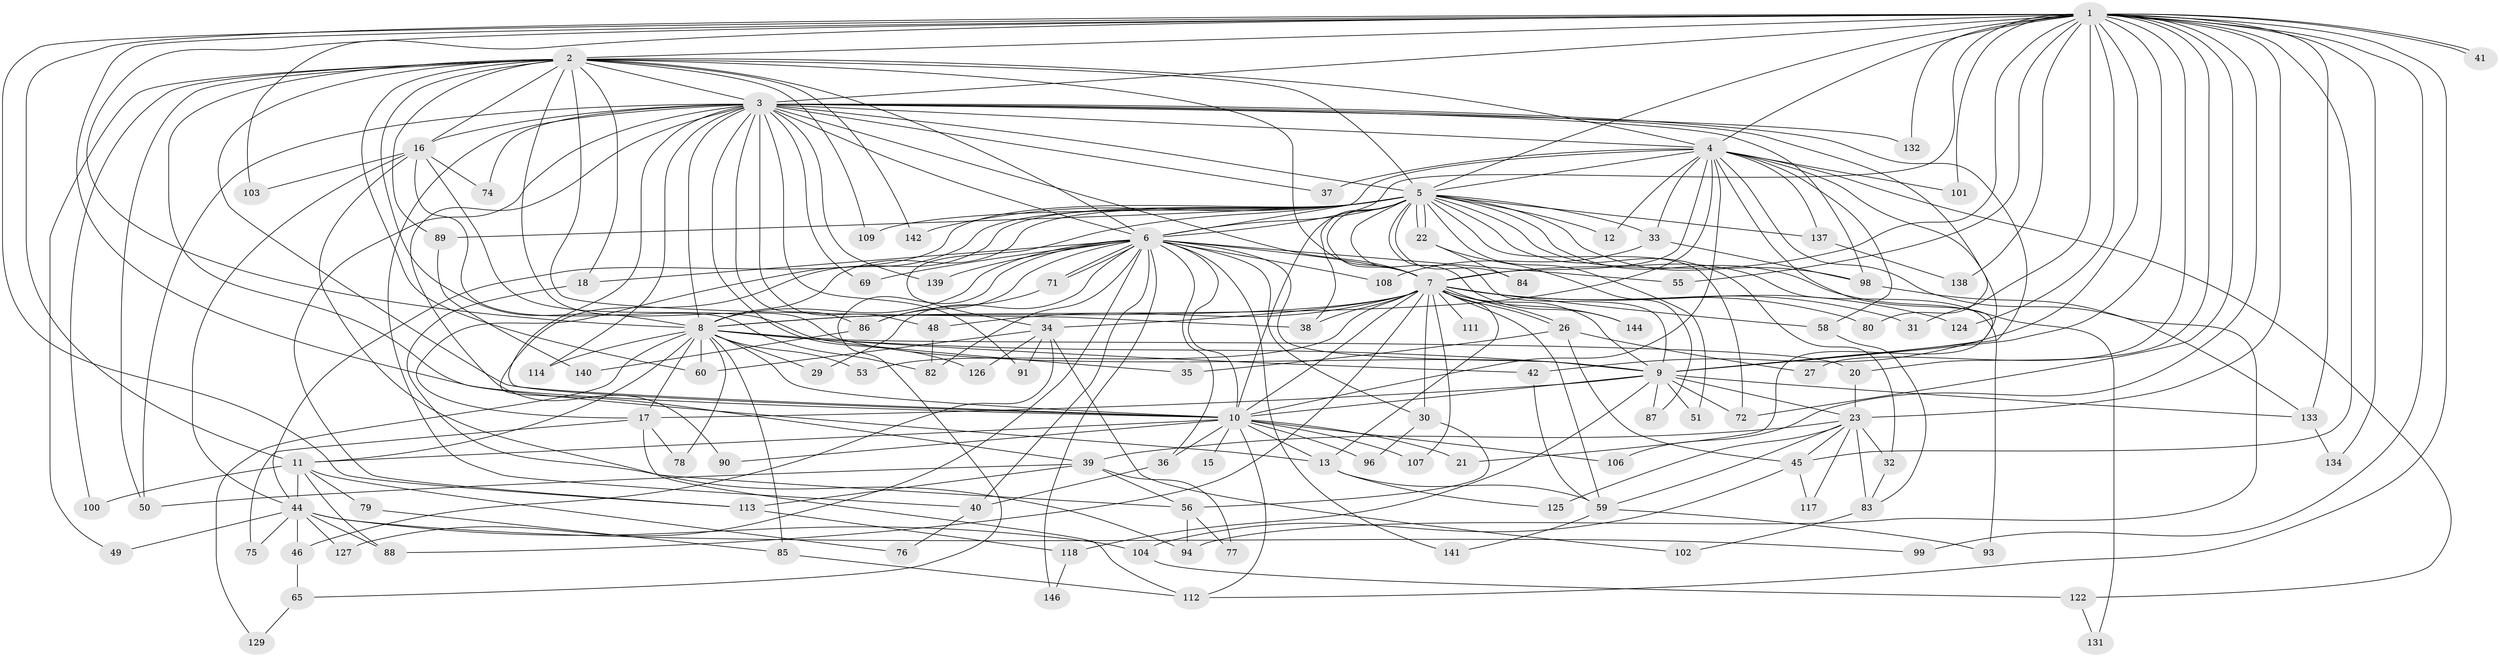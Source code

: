 // original degree distribution, {31: 0.0136986301369863, 21: 0.0136986301369863, 23: 0.0136986301369863, 29: 0.00684931506849315, 22: 0.00684931506849315, 17: 0.00684931506849315, 19: 0.00684931506849315, 7: 0.02054794520547945, 2: 0.547945205479452, 5: 0.0273972602739726, 4: 0.0958904109589041, 9: 0.02054794520547945, 6: 0.0273972602739726, 3: 0.18493150684931506, 8: 0.00684931506849315}
// Generated by graph-tools (version 1.1) at 2025/41/03/06/25 10:41:36]
// undirected, 109 vertices, 264 edges
graph export_dot {
graph [start="1"]
  node [color=gray90,style=filled];
  1 [super="+73"];
  2 [super="+28"];
  3 [super="+47"];
  4 [super="+61"];
  5 [super="+24"];
  6 [super="+67"];
  7 [super="+25"];
  8 [super="+62"];
  9 [super="+110"];
  10 [super="+14"];
  11 [super="+57"];
  12;
  13 [super="+123"];
  15;
  16 [super="+19"];
  17 [super="+120"];
  18 [super="+54"];
  20;
  21;
  22 [super="+43"];
  23 [super="+52"];
  26 [super="+119"];
  27;
  29;
  30;
  31;
  32;
  33 [super="+121"];
  34 [super="+92"];
  35;
  36;
  37;
  38 [super="+66"];
  39 [super="+116"];
  40 [super="+105"];
  41;
  42 [super="+81"];
  44 [super="+64"];
  45;
  46;
  48;
  49;
  50 [super="+68"];
  51;
  53;
  55;
  56 [super="+70"];
  58;
  59 [super="+63"];
  60;
  65;
  69;
  71 [super="+130"];
  72 [super="+135"];
  74;
  75;
  76;
  77;
  78;
  79;
  80;
  82 [super="+143"];
  83 [super="+115"];
  84;
  85;
  86 [super="+145"];
  87;
  88 [super="+95"];
  89;
  90;
  91;
  93;
  94 [super="+97"];
  96;
  98 [super="+136"];
  99;
  100;
  101;
  102;
  103;
  104;
  106;
  107;
  108;
  109;
  111;
  112 [super="+128"];
  113;
  114;
  117;
  118;
  122;
  124;
  125;
  126;
  127;
  129;
  131;
  132;
  133;
  134;
  137;
  138;
  139;
  140;
  141;
  142;
  144;
  146;
  1 -- 2 [weight=2];
  1 -- 3;
  1 -- 4;
  1 -- 5;
  1 -- 6;
  1 -- 7;
  1 -- 8;
  1 -- 9 [weight=2];
  1 -- 10;
  1 -- 11;
  1 -- 20;
  1 -- 27;
  1 -- 31;
  1 -- 41;
  1 -- 41;
  1 -- 42;
  1 -- 45;
  1 -- 55;
  1 -- 72;
  1 -- 99;
  1 -- 101;
  1 -- 103;
  1 -- 106;
  1 -- 113;
  1 -- 124;
  1 -- 132;
  1 -- 133;
  1 -- 134;
  1 -- 112;
  1 -- 138;
  1 -- 23;
  2 -- 3;
  2 -- 4;
  2 -- 5;
  2 -- 6;
  2 -- 7;
  2 -- 8;
  2 -- 9;
  2 -- 10;
  2 -- 16 [weight=2];
  2 -- 18;
  2 -- 49;
  2 -- 60;
  2 -- 89;
  2 -- 100;
  2 -- 109;
  2 -- 142;
  2 -- 50;
  2 -- 13;
  2 -- 38;
  3 -- 4;
  3 -- 5;
  3 -- 6;
  3 -- 7;
  3 -- 8 [weight=2];
  3 -- 9;
  3 -- 10;
  3 -- 16;
  3 -- 37;
  3 -- 40;
  3 -- 48;
  3 -- 69;
  3 -- 74;
  3 -- 80;
  3 -- 86;
  3 -- 91;
  3 -- 98;
  3 -- 139;
  3 -- 132;
  3 -- 113;
  3 -- 50;
  3 -- 114;
  3 -- 90;
  3 -- 126;
  4 -- 5;
  4 -- 6 [weight=3];
  4 -- 7 [weight=2];
  4 -- 8 [weight=2];
  4 -- 9;
  4 -- 10 [weight=2];
  4 -- 12;
  4 -- 21;
  4 -- 33;
  4 -- 37;
  4 -- 58;
  4 -- 101;
  4 -- 122;
  4 -- 137;
  4 -- 94;
  5 -- 6;
  5 -- 7;
  5 -- 8;
  5 -- 9;
  5 -- 10;
  5 -- 12;
  5 -- 17;
  5 -- 22;
  5 -- 22;
  5 -- 32;
  5 -- 33;
  5 -- 34;
  5 -- 38;
  5 -- 39;
  5 -- 44;
  5 -- 51;
  5 -- 72;
  5 -- 89;
  5 -- 93;
  5 -- 98;
  5 -- 109;
  5 -- 131;
  5 -- 137;
  5 -- 142;
  5 -- 144;
  5 -- 84;
  6 -- 7;
  6 -- 8;
  6 -- 9;
  6 -- 10;
  6 -- 18 [weight=2];
  6 -- 29;
  6 -- 30;
  6 -- 36;
  6 -- 55;
  6 -- 65;
  6 -- 69;
  6 -- 71 [weight=2];
  6 -- 71;
  6 -- 82;
  6 -- 108;
  6 -- 127;
  6 -- 139;
  6 -- 141;
  6 -- 146;
  6 -- 86;
  6 -- 40;
  7 -- 8;
  7 -- 9;
  7 -- 10;
  7 -- 13;
  7 -- 26;
  7 -- 26;
  7 -- 31;
  7 -- 38;
  7 -- 53;
  7 -- 58;
  7 -- 59;
  7 -- 80;
  7 -- 88;
  7 -- 107;
  7 -- 111 [weight=2];
  7 -- 124;
  7 -- 48;
  7 -- 144;
  7 -- 34;
  7 -- 30;
  8 -- 9;
  8 -- 10;
  8 -- 17;
  8 -- 20;
  8 -- 29;
  8 -- 42;
  8 -- 53;
  8 -- 60;
  8 -- 78;
  8 -- 85;
  8 -- 114;
  8 -- 129;
  8 -- 11;
  9 -- 10;
  9 -- 23;
  9 -- 51;
  9 -- 87;
  9 -- 118;
  9 -- 133;
  9 -- 72;
  9 -- 17;
  10 -- 11;
  10 -- 13;
  10 -- 15 [weight=2];
  10 -- 21;
  10 -- 36;
  10 -- 96;
  10 -- 106;
  10 -- 107;
  10 -- 112;
  10 -- 90;
  11 -- 76;
  11 -- 79 [weight=2];
  11 -- 88;
  11 -- 44;
  11 -- 100;
  13 -- 59;
  13 -- 125;
  16 -- 35;
  16 -- 44;
  16 -- 56;
  16 -- 74;
  16 -- 103;
  16 -- 82;
  17 -- 75;
  17 -- 78;
  17 -- 112;
  18 -- 94;
  20 -- 23;
  22 -- 84;
  22 -- 87;
  23 -- 32;
  23 -- 39;
  23 -- 45;
  23 -- 83;
  23 -- 125;
  23 -- 117;
  23 -- 59;
  26 -- 27;
  26 -- 35;
  26 -- 45;
  30 -- 56;
  30 -- 96;
  32 -- 83;
  33 -- 108;
  33 -- 98;
  34 -- 46;
  34 -- 91;
  34 -- 102;
  34 -- 126;
  34 -- 60;
  36 -- 40;
  39 -- 50;
  39 -- 77;
  39 -- 56;
  39 -- 113;
  40 -- 76;
  42 -- 59;
  44 -- 46;
  44 -- 49;
  44 -- 75;
  44 -- 99;
  44 -- 104;
  44 -- 127;
  44 -- 88;
  45 -- 104;
  45 -- 117;
  46 -- 65;
  48 -- 82;
  56 -- 77;
  56 -- 94;
  58 -- 83;
  59 -- 93;
  59 -- 141;
  65 -- 129;
  71 -- 86;
  79 -- 85;
  83 -- 102;
  85 -- 112;
  86 -- 140;
  89 -- 140;
  98 -- 133;
  104 -- 122;
  113 -- 118;
  118 -- 146;
  122 -- 131;
  133 -- 134;
  137 -- 138;
}

